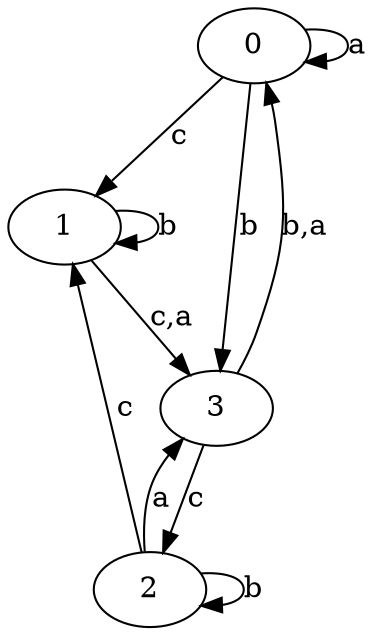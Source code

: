 digraph {
 ranksep=0.5;
 d2tdocpreamble = "\usetikzlibrary{automata}";
 d2tfigpreamble = "\tikzstyle{every state}= [ draw=blue!50,very thick,fill=blue!20]  \tikzstyle{auto}= [fill=white]";
 node [style="state"];
 edge [lblstyle="auto",topath="bend right", len=4  ]
  "0" [label="0",style = "state, accepting"];
  "1" [label="1",];
  "2" [label="2",];
  "3" [label="3",style = "state, initial"];
  "0" -> "0" [label="a",topath="loop above"];
  "0" -> "1" [label="c"];
  "0" -> "3" [label="b"];
  "1" -> "1" [label="b",topath="loop above"];
  "1" -> "3" [label="c,a"];
  "2" -> "1" [label="c"];
  "2" -> "2" [label="b",topath="loop above"];
  "2" -> "3" [label="a"];
  "3" -> "0" [label="b,a"];
  "3" -> "2" [label="c"];
}